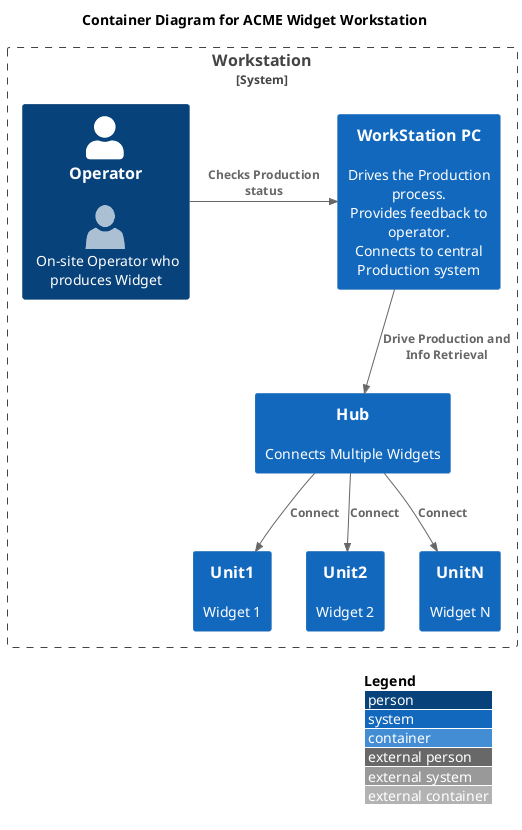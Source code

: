 @startuml
!include  <C4/C4_Context.puml>
!include  <C4/C4_Container.puml>
!include <office/Users/user.puml>

LAYOUT_WITH_LEGEND()
skinparam handwritten false


title Container Diagram for ACME Widget Workstation 



System_Boundary(WorkStation, "Workstation") {
    Person(VfiOperator, Operator , "<$user> \n On-site Operator who produces Widget" )

    System(WorkStationPC, "WorkStation PC", "Drives the Production process. \nProvides feedback to operator. \nConnects to central Production system")    

    System(Hub, "Hub", "Connects Multiple Widgets")    

    System(Unit1, "Unit1", "Widget 1")    
    System(Unit2, "Unit2", "Widget 2")    
    System(UnitN, "UnitN", "Widget N")    
}

Rel_R(VfiOperator, WorkStationPC, "Checks Production status")
Rel_D(WorkStationPC, Hub, "Drive Production and Info Retrieval")
Rel(Hub, Unit1, "Connect")
Rel(Hub, Unit2, "Connect")
Rel(Hub, UnitN, "Connect")
@enduml